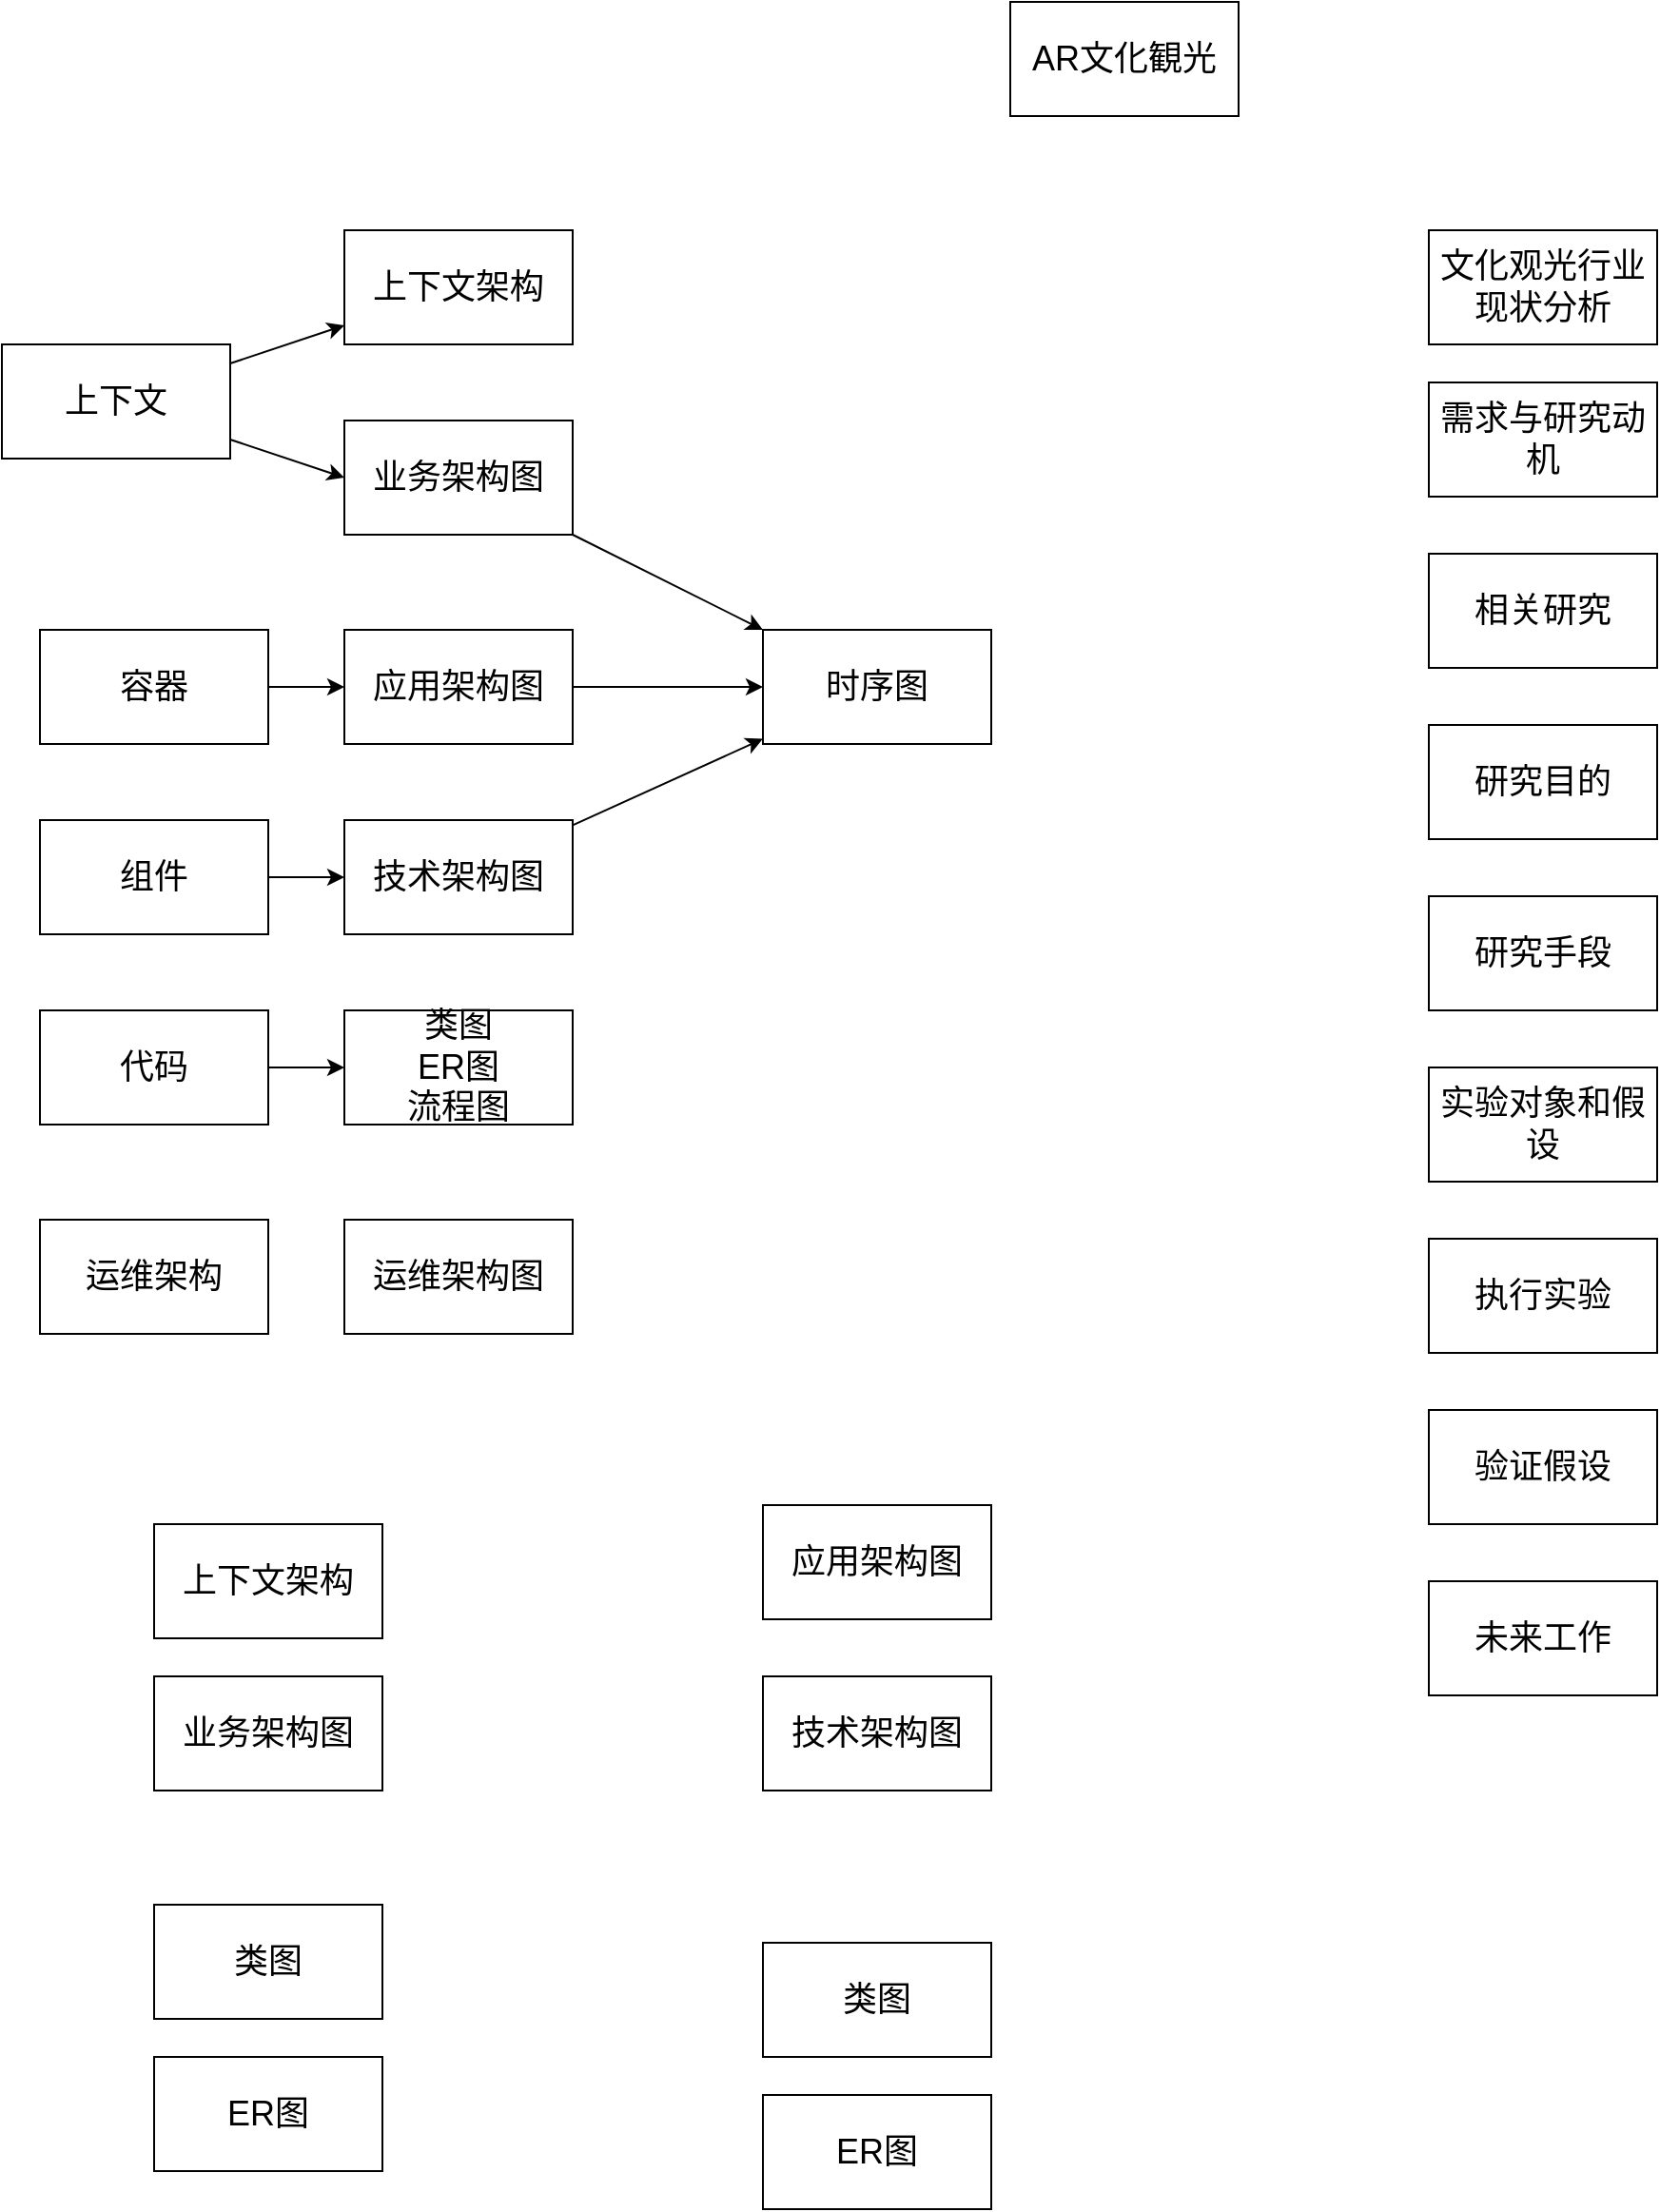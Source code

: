 <mxfile>
    <diagram id="Ak6OZtN7oj5A9qNA5FTk" name="Page-1">
        <mxGraphModel dx="1185" dy="1003" grid="1" gridSize="10" guides="1" tooltips="1" connect="1" arrows="1" fold="1" page="1" pageScale="1" pageWidth="1200" pageHeight="1600" math="0" shadow="0">
            <root>
                <mxCell id="0"/>
                <mxCell id="1" parent="0"/>
                <mxCell id="2" value="&lt;font style=&quot;font-size: 18px;&quot;&gt;AR文化観光&lt;/font&gt;" style="rounded=0;whiteSpace=wrap;html=1;" parent="1" vertex="1">
                    <mxGeometry x="560" y="230" width="120" height="60" as="geometry"/>
                </mxCell>
                <mxCell id="41" value="&lt;span style=&quot;font-size: 18px;&quot;&gt;需求与研究动机&lt;/span&gt;" style="rounded=0;whiteSpace=wrap;html=1;" parent="1" vertex="1">
                    <mxGeometry x="780" y="430" width="120" height="60" as="geometry"/>
                </mxCell>
                <mxCell id="42" value="&lt;span style=&quot;font-size: 18px;&quot;&gt;研究目的&lt;/span&gt;" style="rounded=0;whiteSpace=wrap;html=1;" parent="1" vertex="1">
                    <mxGeometry x="780" y="610" width="120" height="60" as="geometry"/>
                </mxCell>
                <mxCell id="43" value="&lt;span style=&quot;font-size: 18px;&quot;&gt;文化观光行业现状分析&lt;/span&gt;" style="rounded=0;whiteSpace=wrap;html=1;" parent="1" vertex="1">
                    <mxGeometry x="780" y="350" width="120" height="60" as="geometry"/>
                </mxCell>
                <mxCell id="44" value="&lt;span style=&quot;font-size: 18px;&quot;&gt;相关研究&lt;/span&gt;" style="rounded=0;whiteSpace=wrap;html=1;" parent="1" vertex="1">
                    <mxGeometry x="780" y="520" width="120" height="60" as="geometry"/>
                </mxCell>
                <mxCell id="45" value="&lt;span style=&quot;font-size: 18px;&quot;&gt;研究手段&lt;/span&gt;" style="rounded=0;whiteSpace=wrap;html=1;" parent="1" vertex="1">
                    <mxGeometry x="780" y="700" width="120" height="60" as="geometry"/>
                </mxCell>
                <mxCell id="46" value="&lt;span style=&quot;font-size: 18px;&quot;&gt;实验对象和假设&lt;/span&gt;" style="rounded=0;whiteSpace=wrap;html=1;" parent="1" vertex="1">
                    <mxGeometry x="780" y="790" width="120" height="60" as="geometry"/>
                </mxCell>
                <mxCell id="47" value="&lt;span style=&quot;font-size: 18px;&quot;&gt;验证假设&lt;/span&gt;" style="rounded=0;whiteSpace=wrap;html=1;" parent="1" vertex="1">
                    <mxGeometry x="780" y="970" width="120" height="60" as="geometry"/>
                </mxCell>
                <mxCell id="49" value="&lt;span style=&quot;font-size: 18px;&quot;&gt;未来工作&lt;/span&gt;" style="rounded=0;whiteSpace=wrap;html=1;" parent="1" vertex="1">
                    <mxGeometry x="780" y="1060" width="120" height="60" as="geometry"/>
                </mxCell>
                <mxCell id="50" value="&lt;span style=&quot;font-size: 18px;&quot;&gt;执行实验&lt;/span&gt;" style="rounded=0;whiteSpace=wrap;html=1;" parent="1" vertex="1">
                    <mxGeometry x="780" y="880" width="120" height="60" as="geometry"/>
                </mxCell>
                <mxCell id="57" value="&lt;span style=&quot;font-size: 18px;&quot;&gt;上下文架构&lt;/span&gt;" style="rounded=0;whiteSpace=wrap;html=1;" vertex="1" parent="1">
                    <mxGeometry x="210" y="350" width="120" height="60" as="geometry"/>
                </mxCell>
                <mxCell id="75" style="edgeStyle=none;html=1;" edge="1" parent="1" source="58" target="74">
                    <mxGeometry relative="1" as="geometry"/>
                </mxCell>
                <mxCell id="58" value="&lt;span style=&quot;font-size: 18px;&quot;&gt;业务架构图&lt;/span&gt;" style="rounded=0;whiteSpace=wrap;html=1;" vertex="1" parent="1">
                    <mxGeometry x="210" y="450" width="120" height="60" as="geometry"/>
                </mxCell>
                <mxCell id="76" style="edgeStyle=none;html=1;entryX=0;entryY=0.5;entryDx=0;entryDy=0;" edge="1" parent="1" source="59" target="74">
                    <mxGeometry relative="1" as="geometry"/>
                </mxCell>
                <mxCell id="59" value="&lt;span style=&quot;font-size: 18px;&quot;&gt;应用架构图&lt;/span&gt;" style="rounded=0;whiteSpace=wrap;html=1;" vertex="1" parent="1">
                    <mxGeometry x="210" y="560" width="120" height="60" as="geometry"/>
                </mxCell>
                <mxCell id="60" value="&lt;span style=&quot;font-size: 18px;&quot;&gt;类图&lt;br&gt;ER图&lt;br&gt;流程图&lt;br&gt;&lt;/span&gt;" style="rounded=0;whiteSpace=wrap;html=1;" vertex="1" parent="1">
                    <mxGeometry x="210" y="760" width="120" height="60" as="geometry"/>
                </mxCell>
                <mxCell id="77" style="edgeStyle=none;html=1;" edge="1" parent="1" source="61" target="74">
                    <mxGeometry relative="1" as="geometry"/>
                </mxCell>
                <mxCell id="61" value="&lt;span style=&quot;font-size: 18px;&quot;&gt;技术架构图&lt;/span&gt;" style="rounded=0;whiteSpace=wrap;html=1;" vertex="1" parent="1">
                    <mxGeometry x="210" y="660" width="120" height="60" as="geometry"/>
                </mxCell>
                <mxCell id="62" value="&lt;span style=&quot;font-size: 18px;&quot;&gt;运维架构图&lt;/span&gt;" style="rounded=0;whiteSpace=wrap;html=1;" vertex="1" parent="1">
                    <mxGeometry x="210" y="870" width="120" height="60" as="geometry"/>
                </mxCell>
                <mxCell id="69" style="edgeStyle=none;html=1;" edge="1" parent="1" source="63">
                    <mxGeometry relative="1" as="geometry">
                        <mxPoint x="210" y="400" as="targetPoint"/>
                    </mxGeometry>
                </mxCell>
                <mxCell id="70" style="edgeStyle=none;html=1;entryX=0;entryY=0.5;entryDx=0;entryDy=0;" edge="1" parent="1" source="63">
                    <mxGeometry relative="1" as="geometry">
                        <mxPoint x="210" y="480" as="targetPoint"/>
                    </mxGeometry>
                </mxCell>
                <mxCell id="63" value="&lt;span style=&quot;font-size: 18px;&quot;&gt;上下文&lt;/span&gt;" style="rounded=0;whiteSpace=wrap;html=1;" vertex="1" parent="1">
                    <mxGeometry x="30" y="410" width="120" height="60" as="geometry"/>
                </mxCell>
                <mxCell id="71" style="edgeStyle=none;html=1;entryX=0;entryY=0.5;entryDx=0;entryDy=0;" edge="1" parent="1" source="65">
                    <mxGeometry relative="1" as="geometry">
                        <mxPoint x="210" y="590" as="targetPoint"/>
                    </mxGeometry>
                </mxCell>
                <mxCell id="65" value="&lt;span style=&quot;font-size: 18px;&quot;&gt;容器&lt;/span&gt;" style="rounded=0;whiteSpace=wrap;html=1;" vertex="1" parent="1">
                    <mxGeometry x="50" y="560" width="120" height="60" as="geometry"/>
                </mxCell>
                <mxCell id="73" style="edgeStyle=none;html=1;" edge="1" parent="1" source="66">
                    <mxGeometry relative="1" as="geometry">
                        <mxPoint x="210" y="790" as="targetPoint"/>
                    </mxGeometry>
                </mxCell>
                <mxCell id="66" value="&lt;span style=&quot;font-size: 18px;&quot;&gt;代码&lt;/span&gt;" style="rounded=0;whiteSpace=wrap;html=1;" vertex="1" parent="1">
                    <mxGeometry x="50" y="760" width="120" height="60" as="geometry"/>
                </mxCell>
                <mxCell id="72" style="edgeStyle=none;html=1;entryX=0;entryY=0.5;entryDx=0;entryDy=0;" edge="1" parent="1" source="67">
                    <mxGeometry relative="1" as="geometry">
                        <mxPoint x="210" y="690" as="targetPoint"/>
                    </mxGeometry>
                </mxCell>
                <mxCell id="67" value="&lt;span style=&quot;font-size: 18px;&quot;&gt;组件&lt;/span&gt;" style="rounded=0;whiteSpace=wrap;html=1;" vertex="1" parent="1">
                    <mxGeometry x="50" y="660" width="120" height="60" as="geometry"/>
                </mxCell>
                <mxCell id="68" value="&lt;span style=&quot;font-size: 18px;&quot;&gt;运维架构&lt;/span&gt;" style="rounded=0;whiteSpace=wrap;html=1;" vertex="1" parent="1">
                    <mxGeometry x="50" y="870" width="120" height="60" as="geometry"/>
                </mxCell>
                <mxCell id="74" value="&lt;span style=&quot;font-size: 18px;&quot;&gt;时序图&lt;/span&gt;" style="rounded=0;whiteSpace=wrap;html=1;" vertex="1" parent="1">
                    <mxGeometry x="430" y="560" width="120" height="60" as="geometry"/>
                </mxCell>
                <mxCell id="78" value="&lt;span style=&quot;font-size: 18px;&quot;&gt;上下文架构&lt;/span&gt;" style="rounded=0;whiteSpace=wrap;html=1;" vertex="1" parent="1">
                    <mxGeometry x="110" y="1030" width="120" height="60" as="geometry"/>
                </mxCell>
                <mxCell id="79" value="&lt;span style=&quot;font-size: 18px;&quot;&gt;业务架构图&lt;/span&gt;" style="rounded=0;whiteSpace=wrap;html=1;" vertex="1" parent="1">
                    <mxGeometry x="110" y="1110" width="120" height="60" as="geometry"/>
                </mxCell>
                <mxCell id="80" value="&lt;span style=&quot;font-size: 18px;&quot;&gt;应用架构图&lt;/span&gt;" style="rounded=0;whiteSpace=wrap;html=1;" vertex="1" parent="1">
                    <mxGeometry x="430" y="1020" width="120" height="60" as="geometry"/>
                </mxCell>
                <mxCell id="81" value="&lt;span style=&quot;font-size: 18px;&quot;&gt;技术架构图&lt;/span&gt;" style="rounded=0;whiteSpace=wrap;html=1;" vertex="1" parent="1">
                    <mxGeometry x="430" y="1110" width="120" height="60" as="geometry"/>
                </mxCell>
                <mxCell id="82" value="&lt;span style=&quot;font-size: 18px;&quot;&gt;类图&lt;/span&gt;" style="rounded=0;whiteSpace=wrap;html=1;" vertex="1" parent="1">
                    <mxGeometry x="430" y="1250" width="120" height="60" as="geometry"/>
                </mxCell>
                <mxCell id="83" value="&lt;span style=&quot;font-size: 18px;&quot;&gt;ER图&lt;/span&gt;" style="rounded=0;whiteSpace=wrap;html=1;" vertex="1" parent="1">
                    <mxGeometry x="430" y="1330" width="120" height="60" as="geometry"/>
                </mxCell>
                <mxCell id="84" value="&lt;span style=&quot;font-size: 18px;&quot;&gt;类图&lt;/span&gt;" style="rounded=0;whiteSpace=wrap;html=1;" vertex="1" parent="1">
                    <mxGeometry x="110" y="1230" width="120" height="60" as="geometry"/>
                </mxCell>
                <mxCell id="85" value="&lt;span style=&quot;font-size: 18px;&quot;&gt;ER图&lt;/span&gt;" style="rounded=0;whiteSpace=wrap;html=1;" vertex="1" parent="1">
                    <mxGeometry x="110" y="1310" width="120" height="60" as="geometry"/>
                </mxCell>
            </root>
        </mxGraphModel>
    </diagram>
</mxfile>
